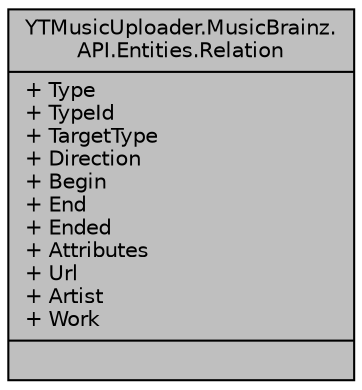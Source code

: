 digraph "YTMusicUploader.MusicBrainz.API.Entities.Relation"
{
 // LATEX_PDF_SIZE
  edge [fontname="Helvetica",fontsize="10",labelfontname="Helvetica",labelfontsize="10"];
  node [fontname="Helvetica",fontsize="10",shape=record];
  Node1 [label="{YTMusicUploader.MusicBrainz.\lAPI.Entities.Relation\n|+ Type\l+ TypeId\l+ TargetType\l+ Direction\l+ Begin\l+ End\l+ Ended\l+ Attributes\l+ Url\l+ Artist\l+ Work\l|}",height=0.2,width=0.4,color="black", fillcolor="grey75", style="filled", fontcolor="black",tooltip="Relationships are a way to represent all the different ways in which entities are connected to each o..."];
}
